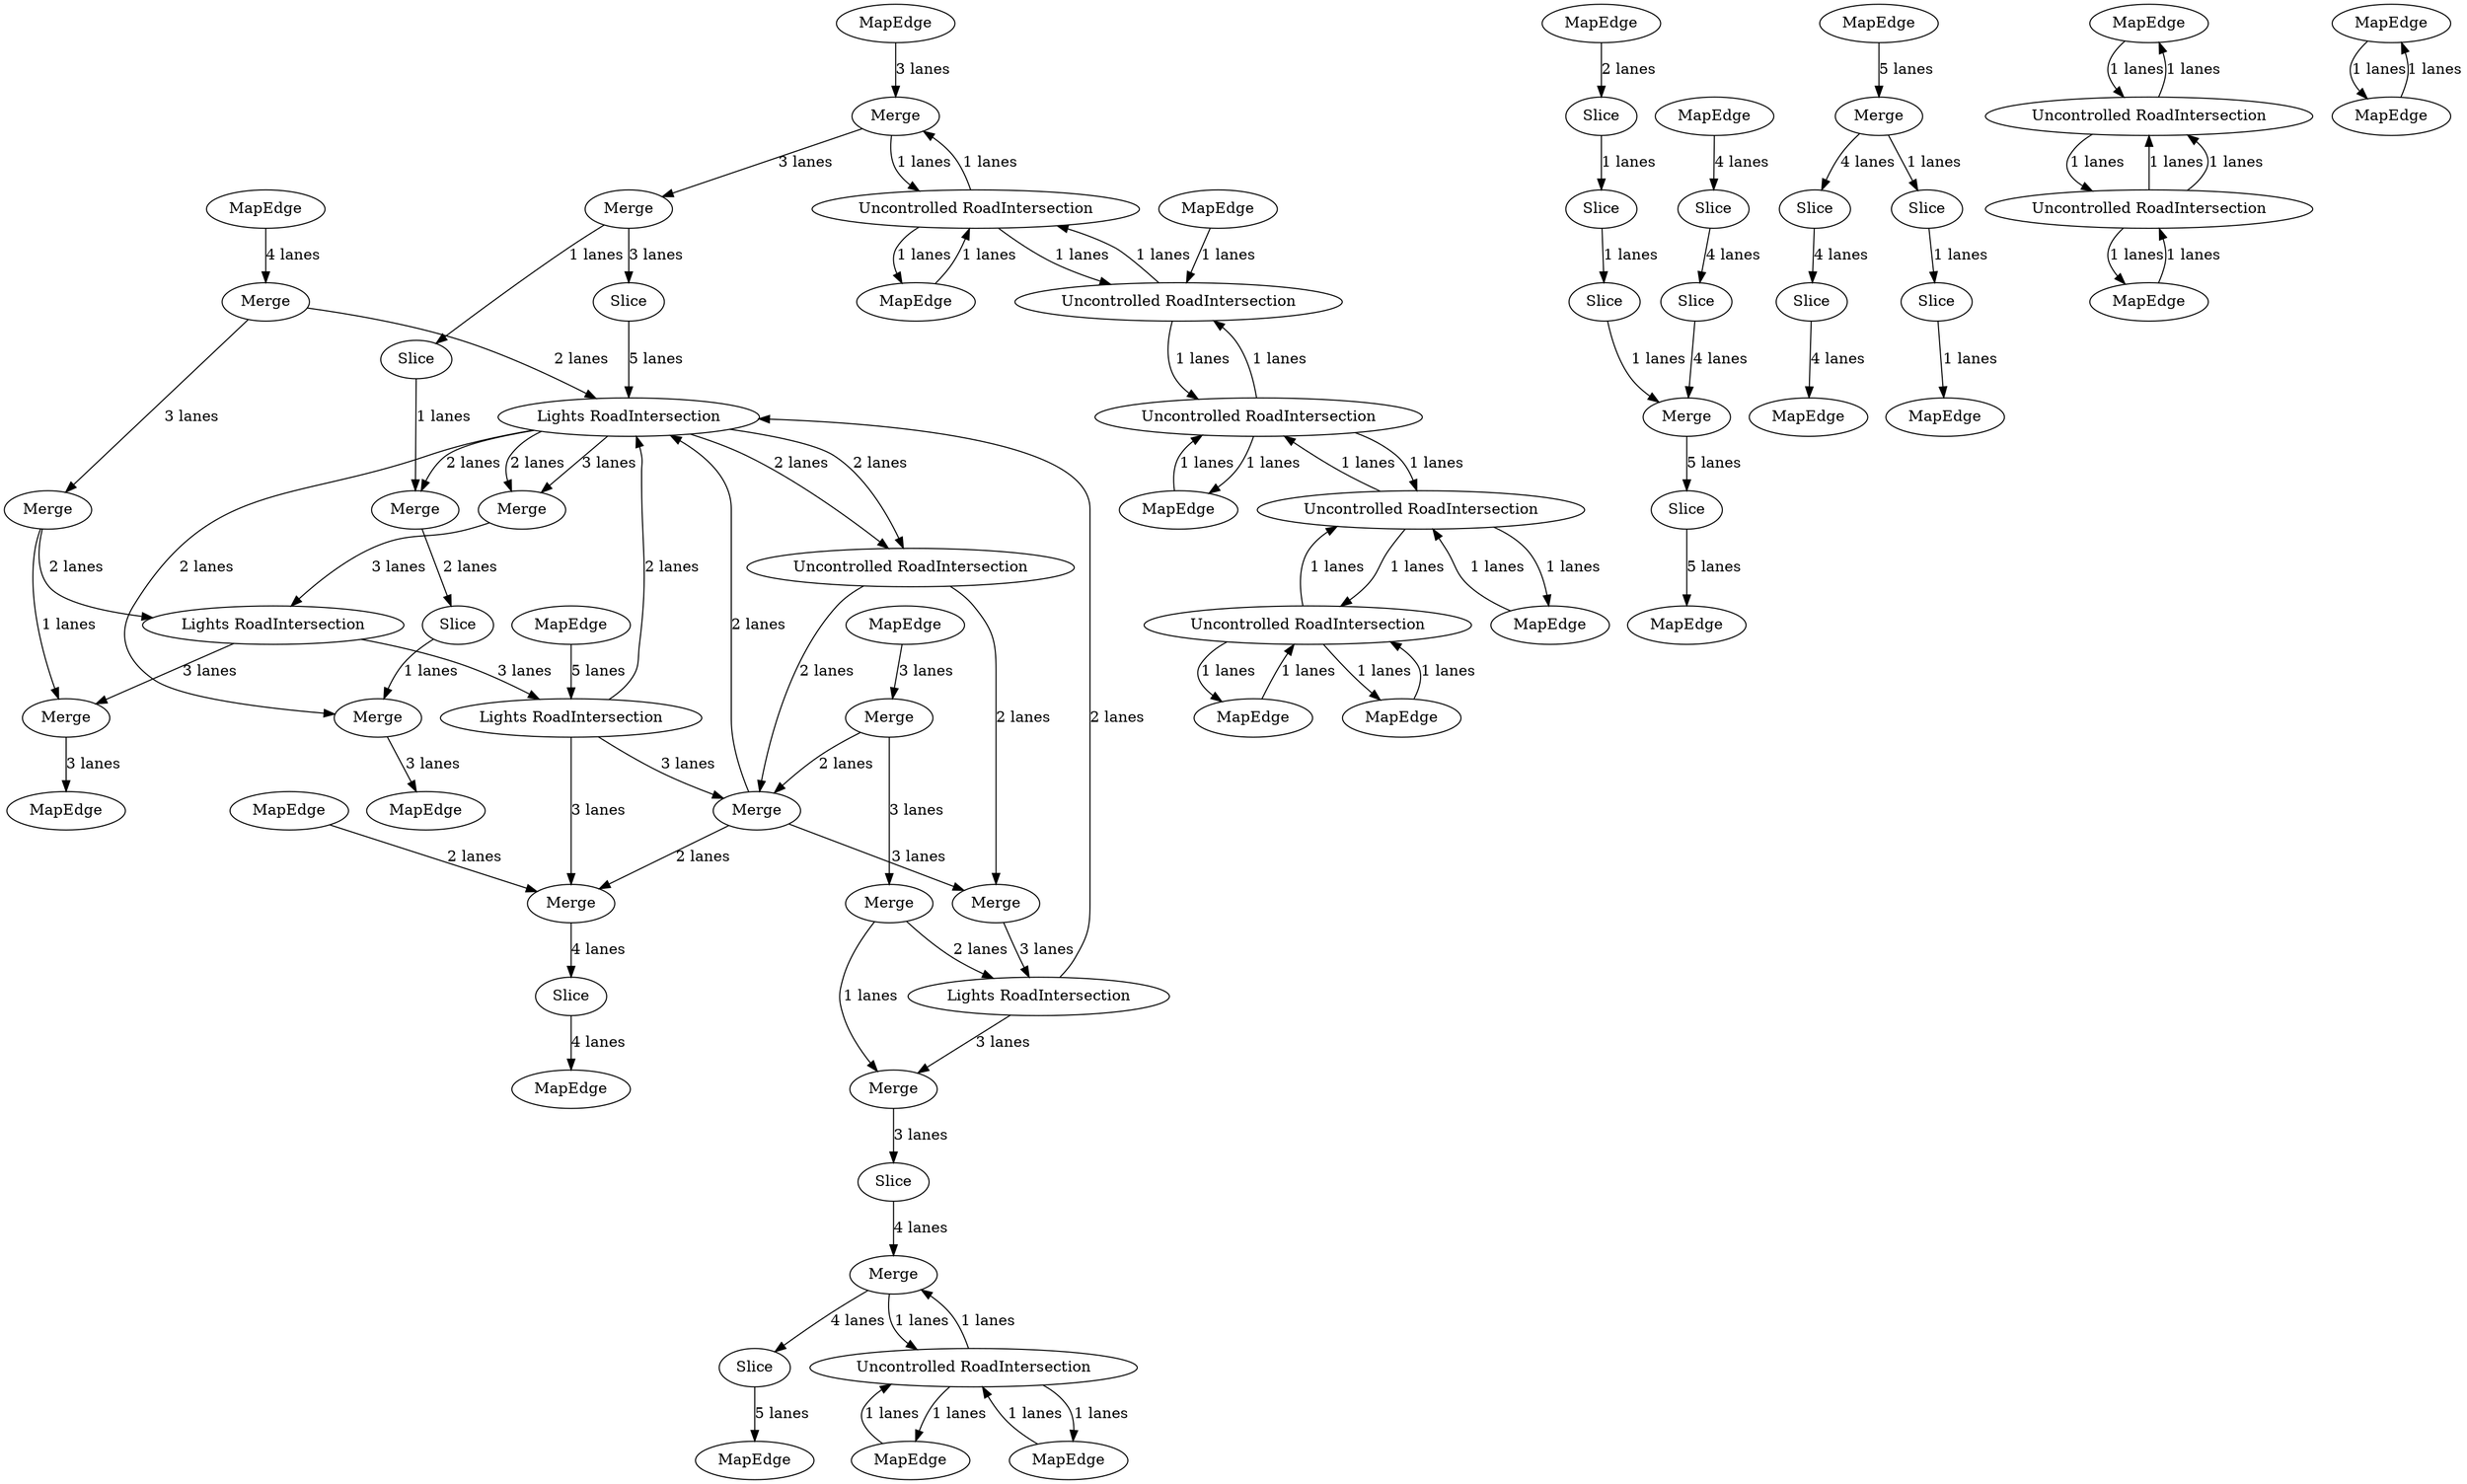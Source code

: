 digraph {
    0 [ label = "Merge" ]
    1 [ label = "Merge" ]
    2 [ label = "Slice" ]
    3 [ label = "MapEdge" ]
    4 [ label = "MapEdge" ]
    5 [ label = "Slice" ]
    6 [ label = "Slice" ]
    7 [ label = "Slice" ]
    8 [ label = "MapEdge" ]
    9 [ label = "Slice" ]
    10 [ label = "Slice" ]
    11 [ label = "MapEdge" ]
    12 [ label = "Merge" ]
    13 [ label = "MapEdge" ]
    14 [ label = "Merge" ]
    15 [ label = "Slice" ]
    16 [ label = "Merge" ]
    17 [ label = "MapEdge" ]
    18 [ label = "MapEdge" ]
    19 [ label = "Uncontrolled RoadIntersection" ]
    20 [ label = "MapEdge" ]
    21 [ label = "Uncontrolled RoadIntersection" ]
    22 [ label = "Uncontrolled RoadIntersection" ]
    23 [ label = "MapEdge" ]
    24 [ label = "MapEdge" ]
    25 [ label = "Uncontrolled RoadIntersection" ]
    26 [ label = "MapEdge" ]
    27 [ label = "Uncontrolled RoadIntersection" ]
    28 [ label = "Lights RoadIntersection" ]
    29 [ label = "Lights RoadIntersection" ]
    30 [ label = "Merge" ]
    31 [ label = "Lights RoadIntersection" ]
    32 [ label = "Slice" ]
    33 [ label = "MapEdge" ]
    34 [ label = "Uncontrolled RoadIntersection" ]
    35 [ label = "Lights RoadIntersection" ]
    36 [ label = "Merge" ]
    37 [ label = "Merge" ]
    38 [ label = "Merge" ]
    39 [ label = "Merge" ]
    40 [ label = "Merge" ]
    41 [ label = "Merge" ]
    42 [ label = "Merge" ]
    43 [ label = "Merge" ]
    44 [ label = "MapEdge" ]
    45 [ label = "MapEdge" ]
    46 [ label = "MapEdge" ]
    47 [ label = "Merge" ]
    48 [ label = "Slice" ]
    49 [ label = "Slice" ]
    50 [ label = "MapEdge" ]
    51 [ label = "Slice" ]
    52 [ label = "Slice" ]
    53 [ label = "MapEdge" ]
    54 [ label = "Merge" ]
    55 [ label = "Slice" ]
    56 [ label = "Slice" ]
    57 [ label = "MapEdge" ]
    58 [ label = "Slice" ]
    59 [ label = "Uncontrolled RoadIntersection" ]
    60 [ label = "Uncontrolled RoadIntersection" ]
    61 [ label = "MapEdge" ]
    62 [ label = "MapEdge" ]
    63 [ label = "Slice" ]
    64 [ label = "MapEdge" ]
    65 [ label = "MapEdge" ]
    66 [ label = "MapEdge" ]
    67 [ label = "MapEdge" ]
    68 [ label = "Merge" ]
    69 [ label = "Uncontrolled RoadIntersection" ]
    70 [ label = "MapEdge" ]
    71 [ label = "MapEdge" ]
    72 [ label = "MapEdge" ]
    0 -> 35 [ label = "2 lanes" ]
    1 -> 30 [ label = "2 lanes" ]
    2 -> 3 [ label = "4 lanes" ]
    4 -> 1 [ label = "3 lanes" ]
    5 -> 6 [ label = "4 lanes" ]
    7 -> 8 [ label = "1 lanes" ]
    9 -> 10 [ label = "1 lanes" ]
    11 -> 12 [ label = "5 lanes" ]
    13 -> 0 [ label = "4 lanes" ]
    14 -> 15 [ label = "1 lanes" ]
    16 -> 19 [ label = "1 lanes" ]
    19 -> 16 [ label = "1 lanes" ]
    19 -> 17 [ label = "1 lanes" ]
    17 -> 19 [ label = "1 lanes" ]
    18 -> 27 [ label = "1 lanes" ]
    27 -> 18 [ label = "1 lanes" ]
    27 -> 21 [ label = "1 lanes" ]
    21 -> 27 [ label = "1 lanes" ]
    21 -> 19 [ label = "1 lanes" ]
    19 -> 21 [ label = "1 lanes" ]
    20 -> 21 [ label = "1 lanes" ]
    22 -> 23 [ label = "1 lanes" ]
    23 -> 22 [ label = "1 lanes" ]
    24 -> 25 [ label = "1 lanes" ]
    25 -> 24 [ label = "1 lanes" ]
    26 -> 22 [ label = "1 lanes" ]
    22 -> 26 [ label = "1 lanes" ]
    22 -> 25 [ label = "1 lanes" ]
    25 -> 22 [ label = "1 lanes" ]
    25 -> 27 [ label = "1 lanes" ]
    27 -> 25 [ label = "1 lanes" ]
    30 -> 37 [ label = "3 lanes" ]
    37 -> 28 [ label = "3 lanes" ]
    29 -> 30 [ label = "3 lanes" ]
    35 -> 38 [ label = "3 lanes" ]
    38 -> 31 [ label = "3 lanes" ]
    28 -> 43 [ label = "3 lanes" ]
    43 -> 32 [ label = "3 lanes" ]
    31 -> 40 [ label = "3 lanes" ]
    40 -> 33 [ label = "3 lanes" ]
    35 -> 34 [ label = "2 lanes" ]
    29 -> 35 [ label = "2 lanes" ]
    31 -> 29 [ label = "3 lanes" ]
    28 -> 35 [ label = "2 lanes" ]
    29 -> 36 [ label = "3 lanes" ]
    35 -> 34 [ label = "2 lanes" ]
    34 -> 30 [ label = "2 lanes" ]
    30 -> 35 [ label = "2 lanes" ]
    34 -> 37 [ label = "2 lanes" ]
    35 -> 38 [ label = "2 lanes" ]
    39 -> 40 [ label = "1 lanes" ]
    30 -> 36 [ label = "2 lanes" ]
    35 -> 41 [ label = "2 lanes" ]
    42 -> 43 [ label = "1 lanes" ]
    36 -> 2 [ label = "4 lanes" ]
    44 -> 16 [ label = "3 lanes" ]
    45 -> 60 [ label = "1 lanes" ]
    60 -> 45 [ label = "1 lanes" ]
    60 -> 59 [ label = "1 lanes" ]
    59 -> 60 [ label = "1 lanes" ]
    59 -> 46 [ label = "1 lanes" ]
    46 -> 59 [ label = "1 lanes" ]
    6 -> 47 [ label = "4 lanes" ]
    10 -> 47 [ label = "1 lanes" ]
    12 -> 48 [ label = "4 lanes" ]
    49 -> 50 [ label = "5 lanes" ]
    48 -> 51 [ label = "4 lanes" ]
    12 -> 52 [ label = "1 lanes" ]
    52 -> 7 [ label = "1 lanes" ]
    41 -> 53 [ label = "3 lanes" ]
    0 -> 39 [ label = "3 lanes" ]
    39 -> 31 [ label = "2 lanes" ]
    54 -> 55 [ label = "2 lanes" ]
    1 -> 42 [ label = "3 lanes" ]
    42 -> 28 [ label = "2 lanes" ]
    56 -> 57 [ label = "5 lanes" ]
    58 -> 35 [ label = "5 lanes" ]
    59 -> 60 [ label = "1 lanes" ]
    16 -> 14 [ label = "3 lanes" ]
    14 -> 58 [ label = "3 lanes" ]
    51 -> 61 [ label = "4 lanes" ]
    62 -> 5 [ label = "4 lanes" ]
    63 -> 9 [ label = "1 lanes" ]
    64 -> 63 [ label = "2 lanes" ]
    47 -> 49 [ label = "5 lanes" ]
    65 -> 29 [ label = "5 lanes" ]
    32 -> 68 [ label = "4 lanes" ]
    68 -> 56 [ label = "4 lanes" ]
    66 -> 36 [ label = "2 lanes" ]
    15 -> 54 [ label = "1 lanes" ]
    68 -> 69 [ label = "1 lanes" ]
    69 -> 68 [ label = "1 lanes" ]
    69 -> 67 [ label = "1 lanes" ]
    67 -> 69 [ label = "1 lanes" ]
    35 -> 54 [ label = "2 lanes" ]
    55 -> 41 [ label = "1 lanes" ]
    69 -> 70 [ label = "1 lanes" ]
    70 -> 69 [ label = "1 lanes" ]
    71 -> 72 [ label = "1 lanes" ]
    72 -> 71 [ label = "1 lanes" ]
}
